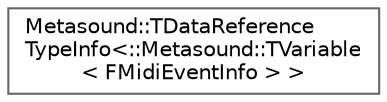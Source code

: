 digraph "Graphical Class Hierarchy"
{
 // INTERACTIVE_SVG=YES
 // LATEX_PDF_SIZE
  bgcolor="transparent";
  edge [fontname=Helvetica,fontsize=10,labelfontname=Helvetica,labelfontsize=10];
  node [fontname=Helvetica,fontsize=10,shape=box,height=0.2,width=0.4];
  rankdir="LR";
  Node0 [id="Node000000",label="Metasound::TDataReference\lTypeInfo\<::Metasound::TVariable\l\< FMidiEventInfo \> \>",height=0.2,width=0.4,color="grey40", fillcolor="white", style="filled",URL="$d4/d02/struct_1_1Metasound_1_1TDataReferenceTypeInfo_3_1_1Metasound_1_1TVariable_3_01FMidiEventInfo_01_4_01_4.html",tooltip=" "];
}
